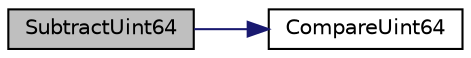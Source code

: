 digraph "SubtractUint64"
{
 // LATEX_PDF_SIZE
  edge [fontname="Helvetica",fontsize="10",labelfontname="Helvetica",labelfontsize="10"];
  node [fontname="Helvetica",fontsize="10",shape=record];
  rankdir="LR";
  Node1 [label="SubtractUint64",height=0.2,width=0.4,color="black", fillcolor="grey75", style="filled", fontcolor="black",tooltip="Calculates the difference between the two uint64 data."];
  Node1 -> Node2 [color="midnightblue",fontsize="10",style="solid",fontname="Helvetica"];
  Node2 [label="CompareUint64",height=0.2,width=0.4,color="black", fillcolor="white", style="filled",URL="$db/d6e/_util_8c.html#a57c261819e84c564e229a38d911454bc",tooltip="The function compares two uint64 data type."];
}

